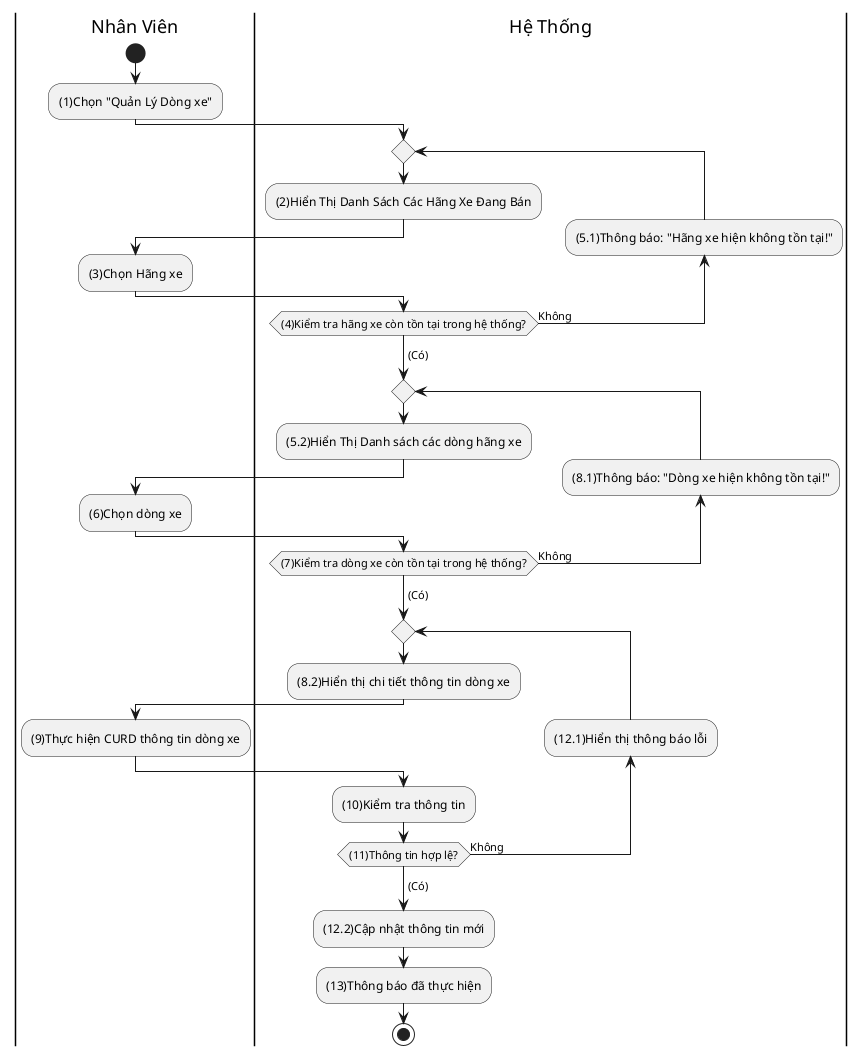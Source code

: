@startuml
|Nhân Viên|
start
:(1)Chọn "Quản Lý Dòng xe";
|Hệ Thống|
  repeat
    :(2)Hiển Thị Danh Sách Các Hãng Xe Đang Bán;
    |Nhân Viên|
    :(3)Chọn Hãng xe;
    |Hệ Thống|
  backward :(5.1)Thông báo: "Hãng xe hiện không tồn tại!";
  repeat while ((4)Kiểm tra hãng xe còn tồn tại trong hệ thống?) is (Không)
  -> (Có);
  repeat
    :(5.2)Hiển Thị Danh sách các dòng hãng xe;
    |Nhân Viên|
    :(6)Chọn dòng xe;
    |Hệ Thống|
  backward :(8.1)Thông báo: "Dòng xe hiện không tồn tại!";
  repeat while ((7)Kiểm tra dòng xe còn tồn tại trong hệ thống?) is (Không)
  -> (Có);
  repeat
  :(8.2)Hiển thị chi tiết thông tin dòng xe;
  |Nhân Viên|
  :(9)Thực hiện CURD thông tin dòng xe;
  |Hệ Thống|
  :(10)Kiểm tra thông tin;
  backward :(12.1)Hiển thị thông báo lỗi;
  repeat while ((11)Thông tin hợp lệ?) is (Không)
  -> (Có);
  :(12.2)Cập nhật thông tin mới;
  :(13)Thông báo đã thực hiện;
stop
@enduml